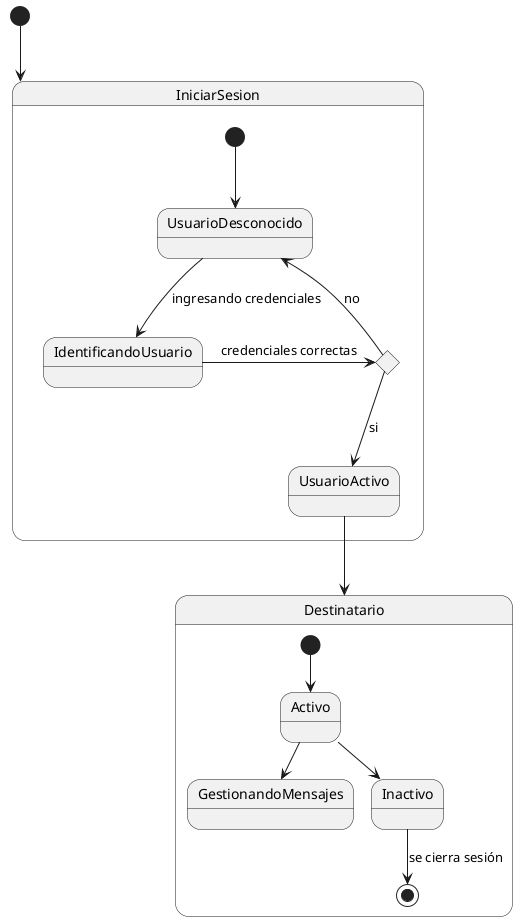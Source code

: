@startuml

[*] --> IniciarSesion

state IniciarSesion {
  [*]-d->UsuarioDesconocido
  
  UsuarioDesconocido -d-> IdentificandoUsuario : ingresando credenciales
  
  State validUser <<choice>>
  
  IdentificandoUsuario -r-> validUser : credenciales correctas
  
  validUser -l-> UsuarioDesconocido : no
  validUser -d-> UsuarioActivo : si
}

UsuarioActivo --> Destinatario

state Destinatario {
  [*]--> Activo
  Activo --> GestionandoMensajes
  
  Activo --> Inactivo
  Inactivo --> [*] : se cierra sesión
}

@enduml
